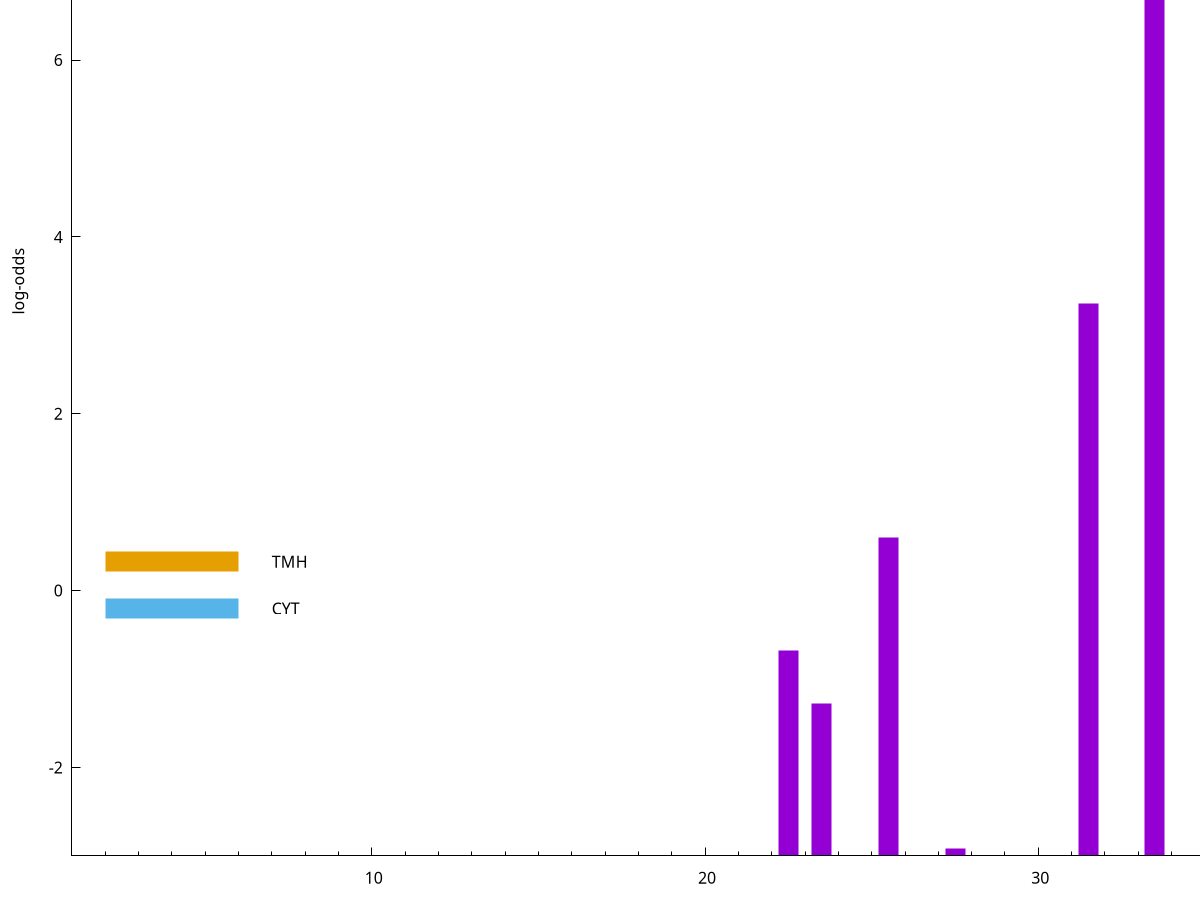 set title "LipoP predictions for SRR5666568.gff"
set size 2., 1.4
set xrange [1:70] 
set mxtics 10
set yrange [-3:10]
set y2range [0:13]
set ylabel "log-odds"
set term postscript eps color solid "Helvetica" 30
set output "SRR5666568.gff146.eps"
set arrow from 2,9.37212 to 6,9.37212 nohead lt 1 lw 20
set label "SpI" at 7,9.37212
set arrow from 2,0.325294 to 6,0.325294 nohead lt 4 lw 20
set label "TMH" at 7,0.325294
set arrow from 2,-0.200913 to 6,-0.200913 nohead lt 3 lw 20
set label "CYT" at 7,-0.200913
set arrow from 2,9.37212 to 6,9.37212 nohead lt 1 lw 20
set label "SpI" at 7,9.37212
# NOTE: The scores below are the log-odds scores with the threshold
# NOTE: subtracted (a hack to make gnuplot make the histogram all
# NOTE: look nice).
plot "-" axes x1y2 title "" with impulses lt 1 lw 20
33.500000 12.344270
31.500000 6.252160
25.500000 3.597996
22.500000 2.322623
23.500000 1.721170
27.500000 0.079640
35.500000 0.053970
e
exit
